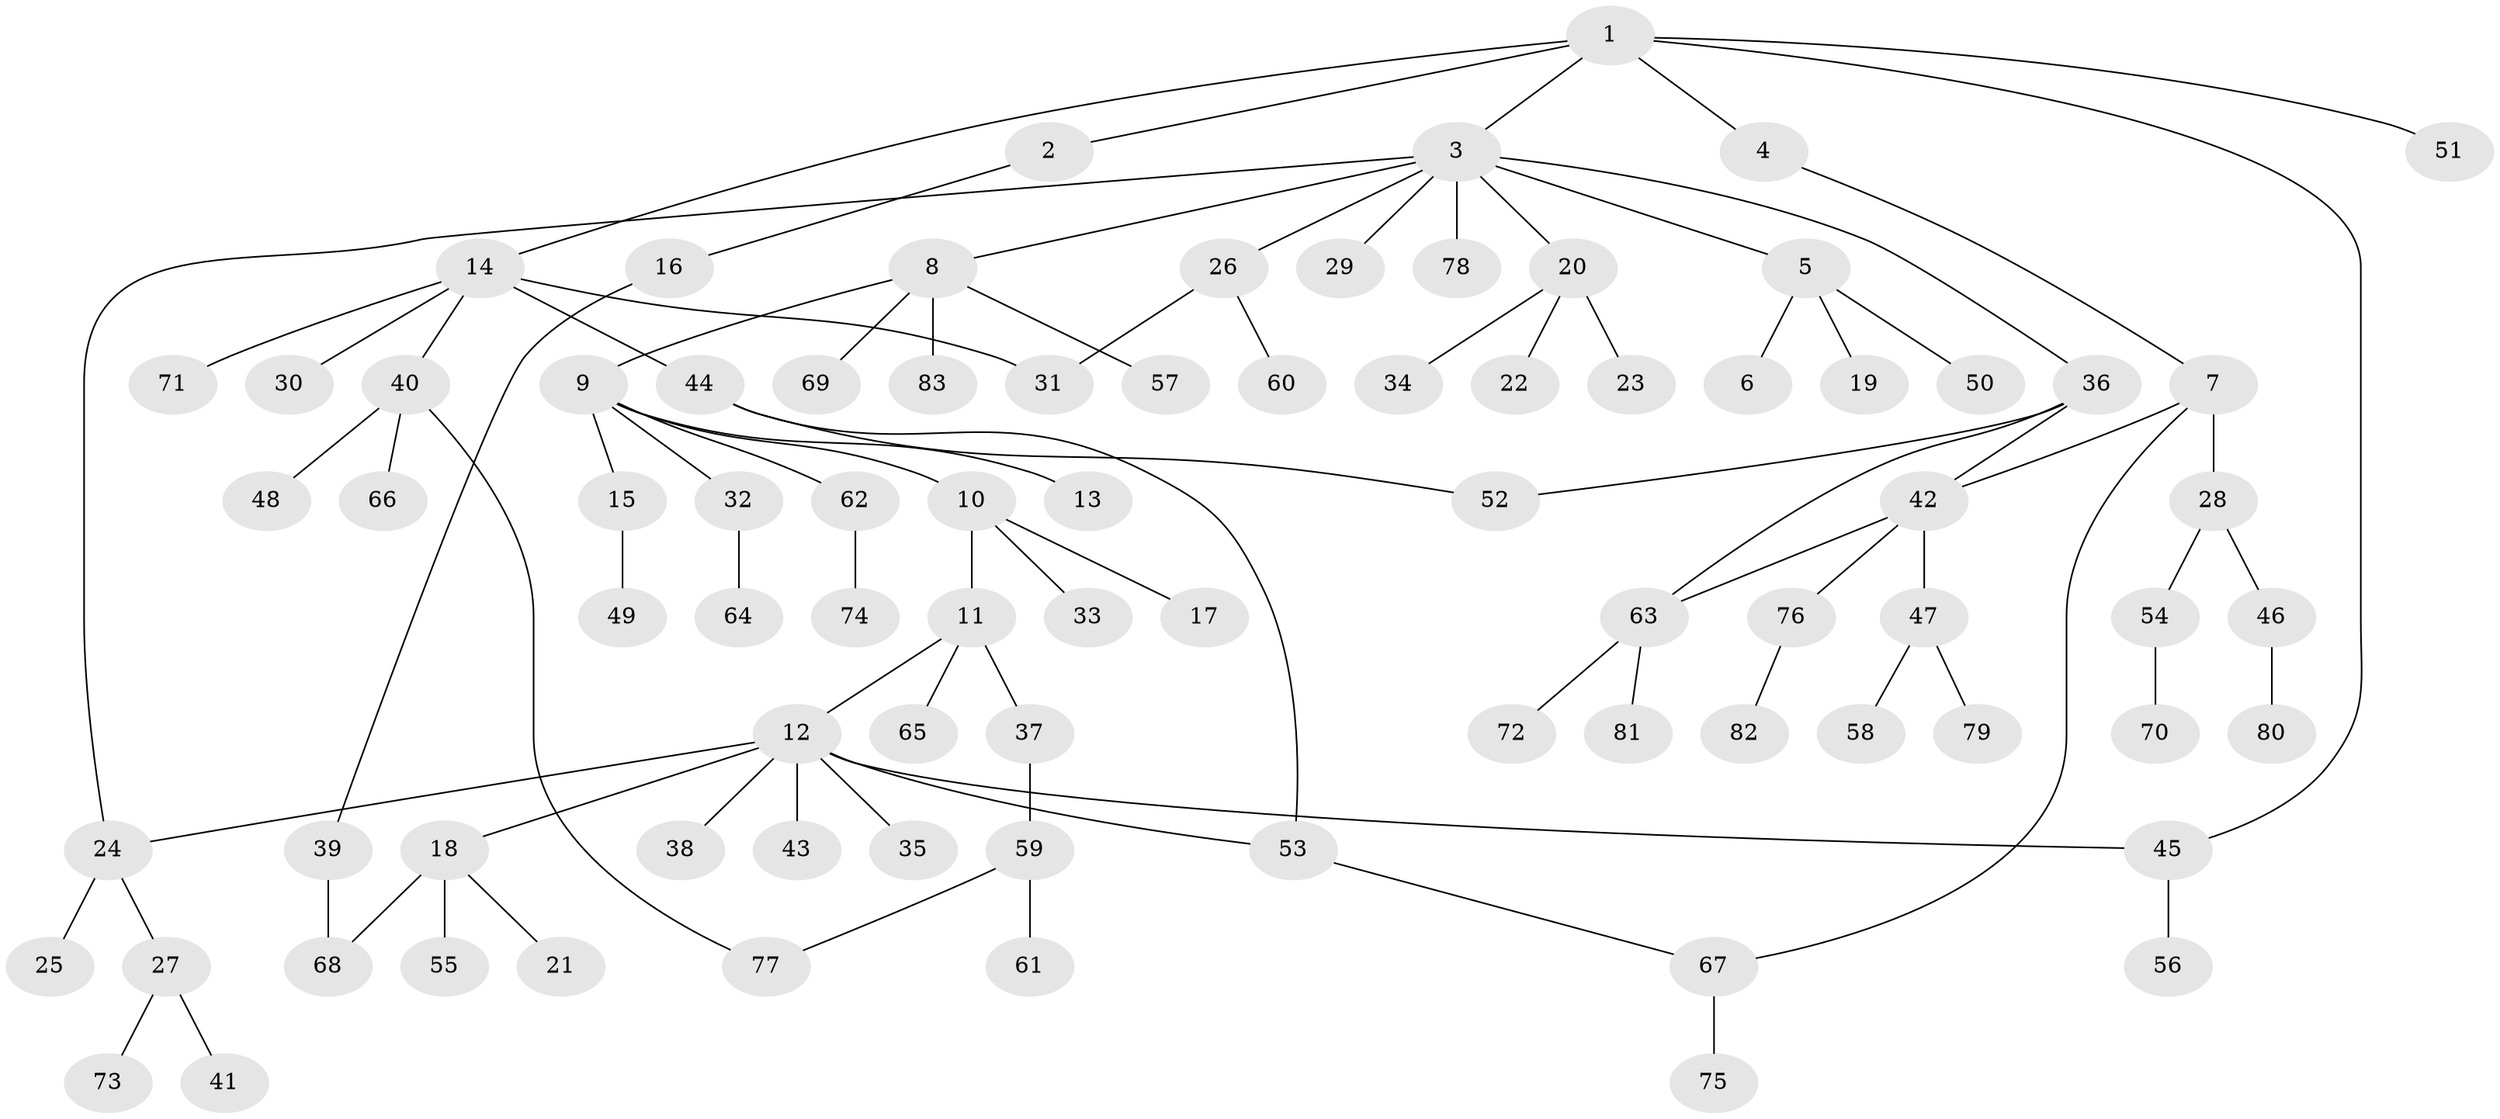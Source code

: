 // coarse degree distribution, {2: 0.36, 1: 0.24, 3: 0.12, 5: 0.08, 4: 0.16, 7: 0.04}
// Generated by graph-tools (version 1.1) at 2025/36/03/04/25 23:36:55]
// undirected, 83 vertices, 92 edges
graph export_dot {
  node [color=gray90,style=filled];
  1;
  2;
  3;
  4;
  5;
  6;
  7;
  8;
  9;
  10;
  11;
  12;
  13;
  14;
  15;
  16;
  17;
  18;
  19;
  20;
  21;
  22;
  23;
  24;
  25;
  26;
  27;
  28;
  29;
  30;
  31;
  32;
  33;
  34;
  35;
  36;
  37;
  38;
  39;
  40;
  41;
  42;
  43;
  44;
  45;
  46;
  47;
  48;
  49;
  50;
  51;
  52;
  53;
  54;
  55;
  56;
  57;
  58;
  59;
  60;
  61;
  62;
  63;
  64;
  65;
  66;
  67;
  68;
  69;
  70;
  71;
  72;
  73;
  74;
  75;
  76;
  77;
  78;
  79;
  80;
  81;
  82;
  83;
  1 -- 2;
  1 -- 3;
  1 -- 4;
  1 -- 14;
  1 -- 45;
  1 -- 51;
  2 -- 16;
  3 -- 5;
  3 -- 8;
  3 -- 20;
  3 -- 24;
  3 -- 26;
  3 -- 29;
  3 -- 36;
  3 -- 78;
  4 -- 7;
  5 -- 6;
  5 -- 19;
  5 -- 50;
  7 -- 28;
  7 -- 42;
  7 -- 67;
  8 -- 9;
  8 -- 57;
  8 -- 69;
  8 -- 83;
  9 -- 10;
  9 -- 13;
  9 -- 15;
  9 -- 32;
  9 -- 62;
  10 -- 11;
  10 -- 17;
  10 -- 33;
  11 -- 12;
  11 -- 37;
  11 -- 65;
  12 -- 18;
  12 -- 24;
  12 -- 35;
  12 -- 38;
  12 -- 43;
  12 -- 45;
  12 -- 53;
  14 -- 30;
  14 -- 31;
  14 -- 40;
  14 -- 44;
  14 -- 71;
  15 -- 49;
  16 -- 39;
  18 -- 21;
  18 -- 55;
  18 -- 68;
  20 -- 22;
  20 -- 23;
  20 -- 34;
  24 -- 25;
  24 -- 27;
  26 -- 31;
  26 -- 60;
  27 -- 41;
  27 -- 73;
  28 -- 46;
  28 -- 54;
  32 -- 64;
  36 -- 42;
  36 -- 52;
  36 -- 63;
  37 -- 59;
  39 -- 68;
  40 -- 48;
  40 -- 66;
  40 -- 77;
  42 -- 47;
  42 -- 63;
  42 -- 76;
  44 -- 52;
  44 -- 53;
  45 -- 56;
  46 -- 80;
  47 -- 58;
  47 -- 79;
  53 -- 67;
  54 -- 70;
  59 -- 61;
  59 -- 77;
  62 -- 74;
  63 -- 72;
  63 -- 81;
  67 -- 75;
  76 -- 82;
}
